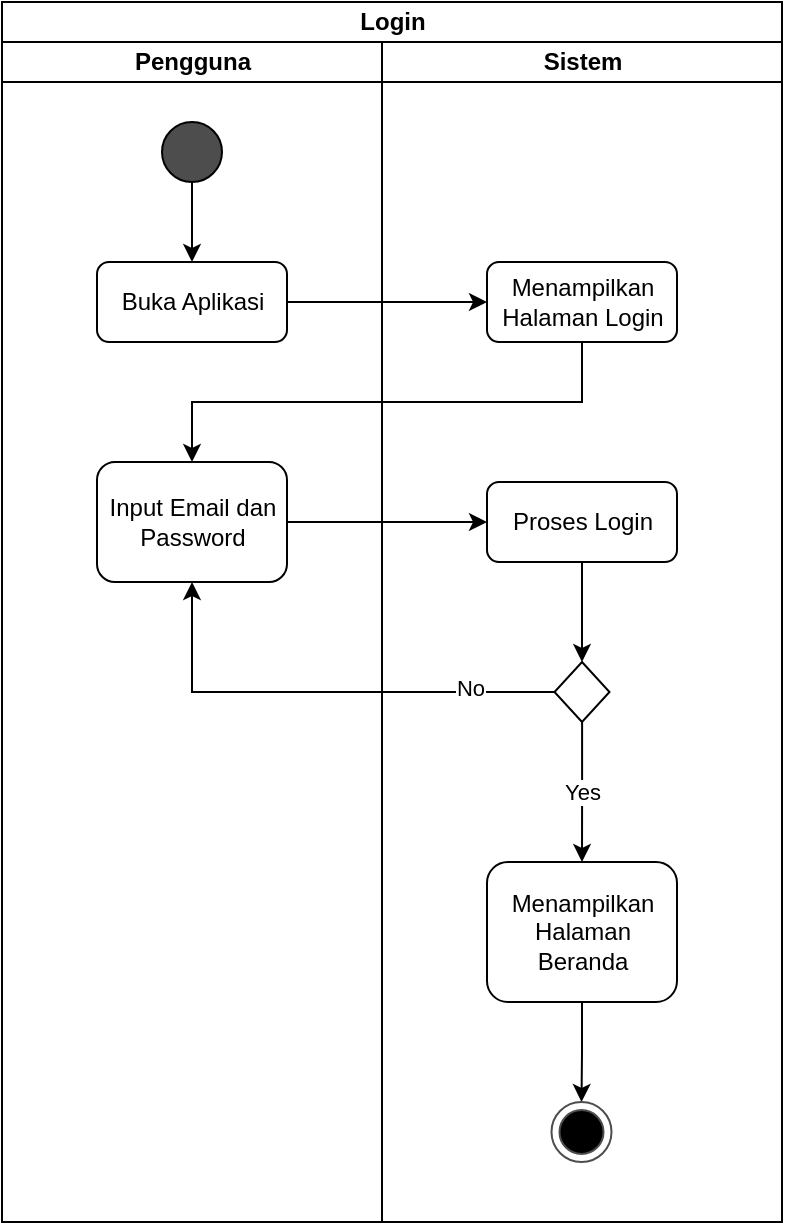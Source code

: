 <mxfile version="21.0.6" type="device"><diagram name="Halaman-1" id="OEx-TJCyVGoVeVjIyoOz"><mxGraphModel dx="747" dy="1589" grid="1" gridSize="10" guides="1" tooltips="1" connect="1" arrows="1" fold="1" page="1" pageScale="1" pageWidth="827" pageHeight="1169" math="0" shadow="0"><root><mxCell id="0"/><mxCell id="1" parent="0"/><mxCell id="6D2C6o0fy5jlCKEhlEK8-2" value="Login" style="swimlane;childLayout=stackLayout;resizeParent=1;resizeParentMax=0;startSize=20;html=1;" vertex="1" parent="1"><mxGeometry x="230.0" y="-10" width="390" height="610" as="geometry"/></mxCell><mxCell id="6D2C6o0fy5jlCKEhlEK8-3" value="Pengguna" style="swimlane;startSize=20;html=1;" vertex="1" parent="6D2C6o0fy5jlCKEhlEK8-2"><mxGeometry y="20" width="190" height="590" as="geometry"/></mxCell><mxCell id="6D2C6o0fy5jlCKEhlEK8-10" style="edgeStyle=orthogonalEdgeStyle;rounded=0;orthogonalLoop=1;jettySize=auto;html=1;" edge="1" parent="6D2C6o0fy5jlCKEhlEK8-3" source="6D2C6o0fy5jlCKEhlEK8-8" target="6D2C6o0fy5jlCKEhlEK8-9"><mxGeometry relative="1" as="geometry"/></mxCell><mxCell id="6D2C6o0fy5jlCKEhlEK8-8" value="" style="ellipse;whiteSpace=wrap;html=1;aspect=fixed;fillColor=#4D4D4D;" vertex="1" parent="6D2C6o0fy5jlCKEhlEK8-3"><mxGeometry x="80" y="40" width="30" height="30" as="geometry"/></mxCell><mxCell id="6D2C6o0fy5jlCKEhlEK8-9" value="Buka Aplikasi" style="rounded=1;whiteSpace=wrap;html=1;" vertex="1" parent="6D2C6o0fy5jlCKEhlEK8-3"><mxGeometry x="47.5" y="110" width="95" height="40" as="geometry"/></mxCell><mxCell id="6D2C6o0fy5jlCKEhlEK8-13" value="Input Email dan Password" style="rounded=1;whiteSpace=wrap;html=1;" vertex="1" parent="6D2C6o0fy5jlCKEhlEK8-3"><mxGeometry x="47.5" y="210" width="95" height="60" as="geometry"/></mxCell><mxCell id="6D2C6o0fy5jlCKEhlEK8-4" value="Sistem" style="swimlane;startSize=20;html=1;" vertex="1" parent="6D2C6o0fy5jlCKEhlEK8-2"><mxGeometry x="190" y="20" width="200" height="590" as="geometry"/></mxCell><mxCell id="6D2C6o0fy5jlCKEhlEK8-11" value="Menampilkan Halaman Login" style="rounded=1;whiteSpace=wrap;html=1;" vertex="1" parent="6D2C6o0fy5jlCKEhlEK8-4"><mxGeometry x="52.5" y="110" width="95" height="40" as="geometry"/></mxCell><mxCell id="6D2C6o0fy5jlCKEhlEK8-18" style="edgeStyle=orthogonalEdgeStyle;rounded=0;orthogonalLoop=1;jettySize=auto;html=1;entryX=0.5;entryY=0;entryDx=0;entryDy=0;" edge="1" parent="6D2C6o0fy5jlCKEhlEK8-4" source="6D2C6o0fy5jlCKEhlEK8-15" target="6D2C6o0fy5jlCKEhlEK8-17"><mxGeometry relative="1" as="geometry"/></mxCell><mxCell id="6D2C6o0fy5jlCKEhlEK8-15" value="Proses Login" style="rounded=1;whiteSpace=wrap;html=1;" vertex="1" parent="6D2C6o0fy5jlCKEhlEK8-4"><mxGeometry x="52.5" y="220" width="95" height="40" as="geometry"/></mxCell><mxCell id="6D2C6o0fy5jlCKEhlEK8-22" value="Yes" style="edgeStyle=orthogonalEdgeStyle;rounded=0;orthogonalLoop=1;jettySize=auto;html=1;" edge="1" parent="6D2C6o0fy5jlCKEhlEK8-4" source="6D2C6o0fy5jlCKEhlEK8-17" target="6D2C6o0fy5jlCKEhlEK8-21"><mxGeometry relative="1" as="geometry"/></mxCell><mxCell id="6D2C6o0fy5jlCKEhlEK8-17" value="" style="rhombus;whiteSpace=wrap;html=1;" vertex="1" parent="6D2C6o0fy5jlCKEhlEK8-4"><mxGeometry x="86.25" y="310" width="27.5" height="30" as="geometry"/></mxCell><mxCell id="6D2C6o0fy5jlCKEhlEK8-24" style="edgeStyle=orthogonalEdgeStyle;rounded=0;orthogonalLoop=1;jettySize=auto;html=1;" edge="1" parent="6D2C6o0fy5jlCKEhlEK8-4" source="6D2C6o0fy5jlCKEhlEK8-21" target="6D2C6o0fy5jlCKEhlEK8-23"><mxGeometry relative="1" as="geometry"/></mxCell><mxCell id="6D2C6o0fy5jlCKEhlEK8-21" value="Menampilkan Halaman Beranda" style="rounded=1;whiteSpace=wrap;html=1;" vertex="1" parent="6D2C6o0fy5jlCKEhlEK8-4"><mxGeometry x="52.5" y="410" width="95" height="70" as="geometry"/></mxCell><mxCell id="6D2C6o0fy5jlCKEhlEK8-23" value="" style="ellipse;html=1;shape=endState;fillColor=#000000;strokeColor=#4D4D4D;" vertex="1" parent="6D2C6o0fy5jlCKEhlEK8-4"><mxGeometry x="84.75" y="530" width="30" height="30" as="geometry"/></mxCell><mxCell id="6D2C6o0fy5jlCKEhlEK8-12" style="edgeStyle=orthogonalEdgeStyle;rounded=0;orthogonalLoop=1;jettySize=auto;html=1;entryX=0;entryY=0.5;entryDx=0;entryDy=0;" edge="1" parent="6D2C6o0fy5jlCKEhlEK8-2" source="6D2C6o0fy5jlCKEhlEK8-9" target="6D2C6o0fy5jlCKEhlEK8-11"><mxGeometry relative="1" as="geometry"/></mxCell><mxCell id="6D2C6o0fy5jlCKEhlEK8-14" style="edgeStyle=orthogonalEdgeStyle;rounded=0;orthogonalLoop=1;jettySize=auto;html=1;entryX=0.5;entryY=0;entryDx=0;entryDy=0;" edge="1" parent="6D2C6o0fy5jlCKEhlEK8-2" source="6D2C6o0fy5jlCKEhlEK8-11" target="6D2C6o0fy5jlCKEhlEK8-13"><mxGeometry relative="1" as="geometry"><Array as="points"><mxPoint x="290" y="200"/><mxPoint x="95" y="200"/></Array></mxGeometry></mxCell><mxCell id="6D2C6o0fy5jlCKEhlEK8-16" style="edgeStyle=orthogonalEdgeStyle;rounded=0;orthogonalLoop=1;jettySize=auto;html=1;entryX=0;entryY=0.5;entryDx=0;entryDy=0;" edge="1" parent="6D2C6o0fy5jlCKEhlEK8-2" source="6D2C6o0fy5jlCKEhlEK8-13" target="6D2C6o0fy5jlCKEhlEK8-15"><mxGeometry relative="1" as="geometry"/></mxCell><mxCell id="6D2C6o0fy5jlCKEhlEK8-19" style="edgeStyle=orthogonalEdgeStyle;rounded=0;orthogonalLoop=1;jettySize=auto;html=1;entryX=0.5;entryY=1;entryDx=0;entryDy=0;" edge="1" parent="6D2C6o0fy5jlCKEhlEK8-2" source="6D2C6o0fy5jlCKEhlEK8-17" target="6D2C6o0fy5jlCKEhlEK8-13"><mxGeometry relative="1" as="geometry"/></mxCell><mxCell id="6D2C6o0fy5jlCKEhlEK8-20" value="No" style="edgeLabel;html=1;align=center;verticalAlign=middle;resizable=0;points=[];" vertex="1" connectable="0" parent="6D2C6o0fy5jlCKEhlEK8-19"><mxGeometry x="-0.642" y="-2" relative="1" as="geometry"><mxPoint as="offset"/></mxGeometry></mxCell></root></mxGraphModel></diagram></mxfile>